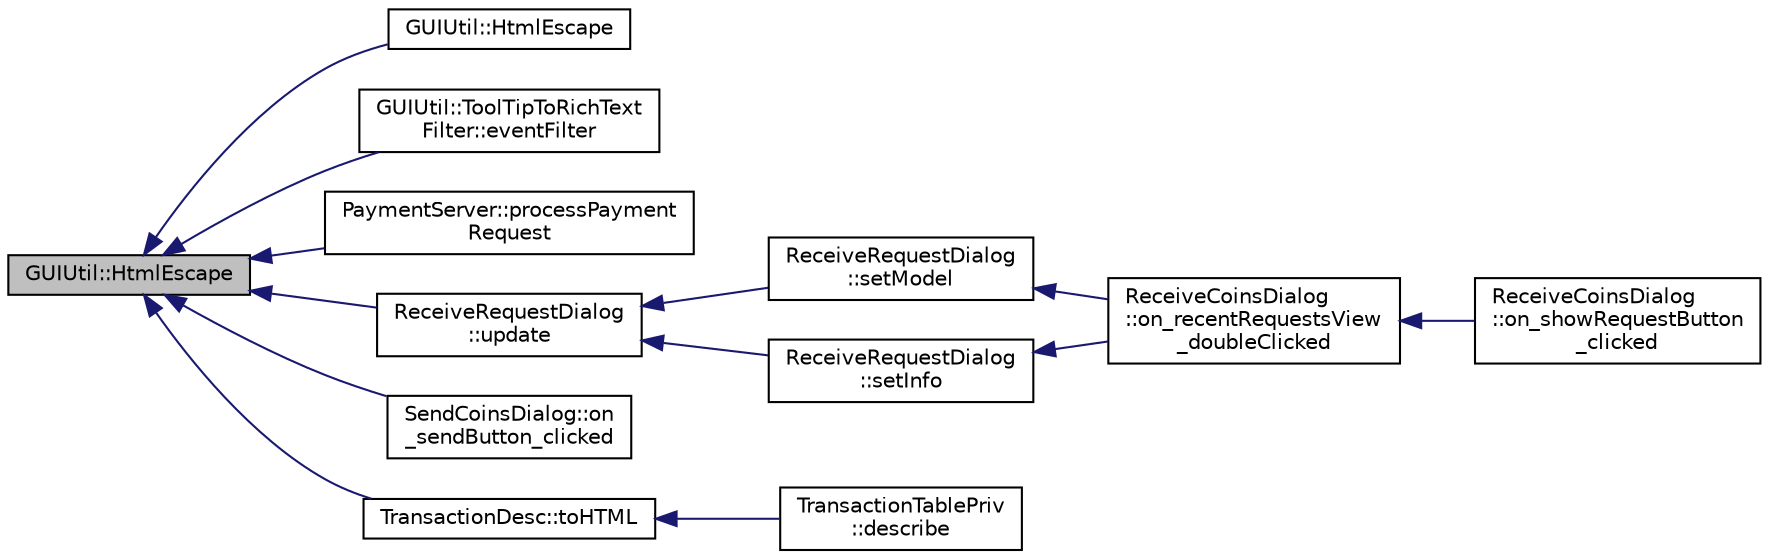 digraph "GUIUtil::HtmlEscape"
{
  edge [fontname="Helvetica",fontsize="10",labelfontname="Helvetica",labelfontsize="10"];
  node [fontname="Helvetica",fontsize="10",shape=record];
  rankdir="LR";
  Node183 [label="GUIUtil::HtmlEscape",height=0.2,width=0.4,color="black", fillcolor="grey75", style="filled", fontcolor="black"];
  Node183 -> Node184 [dir="back",color="midnightblue",fontsize="10",style="solid",fontname="Helvetica"];
  Node184 [label="GUIUtil::HtmlEscape",height=0.2,width=0.4,color="black", fillcolor="white", style="filled",URL="$namespace_g_u_i_util.html#ad6086df566cf2cb7f699a24e099dc59c"];
  Node183 -> Node185 [dir="back",color="midnightblue",fontsize="10",style="solid",fontname="Helvetica"];
  Node185 [label="GUIUtil::ToolTipToRichText\lFilter::eventFilter",height=0.2,width=0.4,color="black", fillcolor="white", style="filled",URL="$class_g_u_i_util_1_1_tool_tip_to_rich_text_filter.html#a5f4450d8b203f009a8bdc67d6d3f388c"];
  Node183 -> Node186 [dir="back",color="midnightblue",fontsize="10",style="solid",fontname="Helvetica"];
  Node186 [label="PaymentServer::processPayment\lRequest",height=0.2,width=0.4,color="black", fillcolor="white", style="filled",URL="$class_payment_server.html#abe96a7c90755b8e1975e380b5a8228bd"];
  Node183 -> Node187 [dir="back",color="midnightblue",fontsize="10",style="solid",fontname="Helvetica"];
  Node187 [label="ReceiveRequestDialog\l::update",height=0.2,width=0.4,color="black", fillcolor="white", style="filled",URL="$class_receive_request_dialog.html#a8e1c0ee2fbacf42b4dc7ea05986c86c9"];
  Node187 -> Node188 [dir="back",color="midnightblue",fontsize="10",style="solid",fontname="Helvetica"];
  Node188 [label="ReceiveRequestDialog\l::setModel",height=0.2,width=0.4,color="black", fillcolor="white", style="filled",URL="$class_receive_request_dialog.html#ad57b3bf409346660842360836fd8569d"];
  Node188 -> Node189 [dir="back",color="midnightblue",fontsize="10",style="solid",fontname="Helvetica"];
  Node189 [label="ReceiveCoinsDialog\l::on_recentRequestsView\l_doubleClicked",height=0.2,width=0.4,color="black", fillcolor="white", style="filled",URL="$class_receive_coins_dialog.html#a5eabd6106c8e3b275305b84c0303f314"];
  Node189 -> Node190 [dir="back",color="midnightblue",fontsize="10",style="solid",fontname="Helvetica"];
  Node190 [label="ReceiveCoinsDialog\l::on_showRequestButton\l_clicked",height=0.2,width=0.4,color="black", fillcolor="white", style="filled",URL="$class_receive_coins_dialog.html#a56df78045de75af55f4c4045ad4b7fcd"];
  Node187 -> Node191 [dir="back",color="midnightblue",fontsize="10",style="solid",fontname="Helvetica"];
  Node191 [label="ReceiveRequestDialog\l::setInfo",height=0.2,width=0.4,color="black", fillcolor="white", style="filled",URL="$class_receive_request_dialog.html#a43344270ef71e68ad9c7a931cc0ca9ed"];
  Node191 -> Node189 [dir="back",color="midnightblue",fontsize="10",style="solid",fontname="Helvetica"];
  Node183 -> Node192 [dir="back",color="midnightblue",fontsize="10",style="solid",fontname="Helvetica"];
  Node192 [label="SendCoinsDialog::on\l_sendButton_clicked",height=0.2,width=0.4,color="black", fillcolor="white", style="filled",URL="$class_send_coins_dialog.html#a2cab7cf9ea5040b9e2189297f7d3c764"];
  Node183 -> Node193 [dir="back",color="midnightblue",fontsize="10",style="solid",fontname="Helvetica"];
  Node193 [label="TransactionDesc::toHTML",height=0.2,width=0.4,color="black", fillcolor="white", style="filled",URL="$class_transaction_desc.html#ab7c9dbb2048aae121dd9d75df86e64f4"];
  Node193 -> Node194 [dir="back",color="midnightblue",fontsize="10",style="solid",fontname="Helvetica"];
  Node194 [label="TransactionTablePriv\l::describe",height=0.2,width=0.4,color="black", fillcolor="white", style="filled",URL="$class_transaction_table_priv.html#ab08d44e16bf6dd95b5b83959b3013780"];
}
